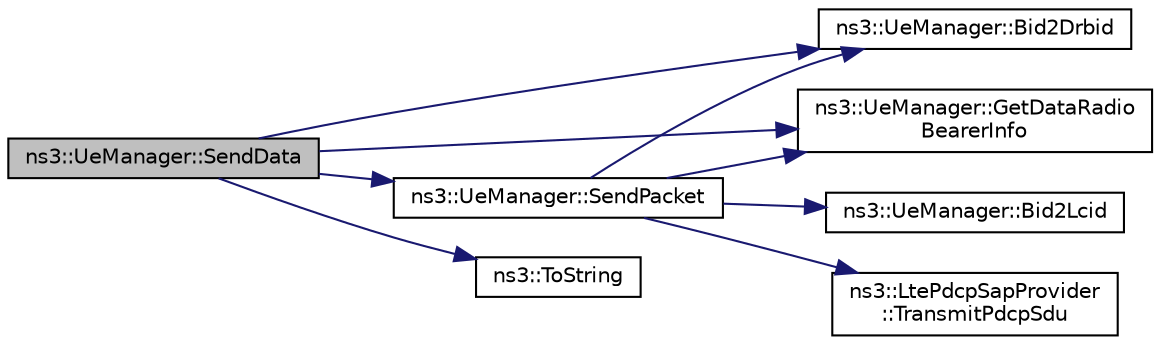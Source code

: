digraph "ns3::UeManager::SendData"
{
 // LATEX_PDF_SIZE
  edge [fontname="Helvetica",fontsize="10",labelfontname="Helvetica",labelfontsize="10"];
  node [fontname="Helvetica",fontsize="10",shape=record];
  rankdir="LR";
  Node1 [label="ns3::UeManager::SendData",height=0.2,width=0.4,color="black", fillcolor="grey75", style="filled", fontcolor="black",tooltip="Send a data packet over the appropriate Data Radio Bearer."];
  Node1 -> Node2 [color="midnightblue",fontsize="10",style="solid",fontname="Helvetica"];
  Node2 [label="ns3::UeManager::Bid2Drbid",height=0.2,width=0.4,color="black", fillcolor="white", style="filled",URL="$classns3_1_1_ue_manager.html#ac8c03e2c3f2bbb67f9c13df62e6464b5",tooltip=" "];
  Node1 -> Node3 [color="midnightblue",fontsize="10",style="solid",fontname="Helvetica"];
  Node3 [label="ns3::UeManager::GetDataRadio\lBearerInfo",height=0.2,width=0.4,color="black", fillcolor="white", style="filled",URL="$classns3_1_1_ue_manager.html#a8f8a1bcd11bcdfd6e17b72c6325a25b0",tooltip=" "];
  Node1 -> Node4 [color="midnightblue",fontsize="10",style="solid",fontname="Helvetica"];
  Node4 [label="ns3::UeManager::SendPacket",height=0.2,width=0.4,color="black", fillcolor="white", style="filled",URL="$classns3_1_1_ue_manager.html#a921e257bd740f0ac50dbad3b2322f62d",tooltip="Send a data packet over the appropriate Data Radio Bearer."];
  Node4 -> Node2 [color="midnightblue",fontsize="10",style="solid",fontname="Helvetica"];
  Node4 -> Node5 [color="midnightblue",fontsize="10",style="solid",fontname="Helvetica"];
  Node5 [label="ns3::UeManager::Bid2Lcid",height=0.2,width=0.4,color="black", fillcolor="white", style="filled",URL="$classns3_1_1_ue_manager.html#a5f3f8e891803bc57dc35af2c6c5a286d",tooltip=" "];
  Node4 -> Node3 [color="midnightblue",fontsize="10",style="solid",fontname="Helvetica"];
  Node4 -> Node6 [color="midnightblue",fontsize="10",style="solid",fontname="Helvetica"];
  Node6 [label="ns3::LtePdcpSapProvider\l::TransmitPdcpSdu",height=0.2,width=0.4,color="black", fillcolor="white", style="filled",URL="$classns3_1_1_lte_pdcp_sap_provider.html#a3e9dd77bd2d09935fda263d1583f55f3",tooltip="Send a RRC PDU to the RDCP for transmission This method is to be called when upper RRC entity has a R..."];
  Node1 -> Node7 [color="midnightblue",fontsize="10",style="solid",fontname="Helvetica"];
  Node7 [label="ns3::ToString",height=0.2,width=0.4,color="black", fillcolor="white", style="filled",URL="$namespacens3.html#a3d1f7e1bec1972e2ae8d64673fcfcd9c",tooltip=" "];
}
